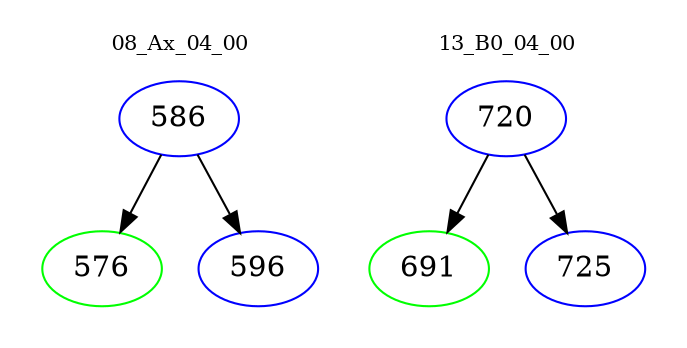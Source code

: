 digraph{
subgraph cluster_0 {
color = white
label = "08_Ax_04_00";
fontsize=10;
T0_586 [label="586", color="blue"]
T0_586 -> T0_576 [color="black"]
T0_576 [label="576", color="green"]
T0_586 -> T0_596 [color="black"]
T0_596 [label="596", color="blue"]
}
subgraph cluster_1 {
color = white
label = "13_B0_04_00";
fontsize=10;
T1_720 [label="720", color="blue"]
T1_720 -> T1_691 [color="black"]
T1_691 [label="691", color="green"]
T1_720 -> T1_725 [color="black"]
T1_725 [label="725", color="blue"]
}
}
